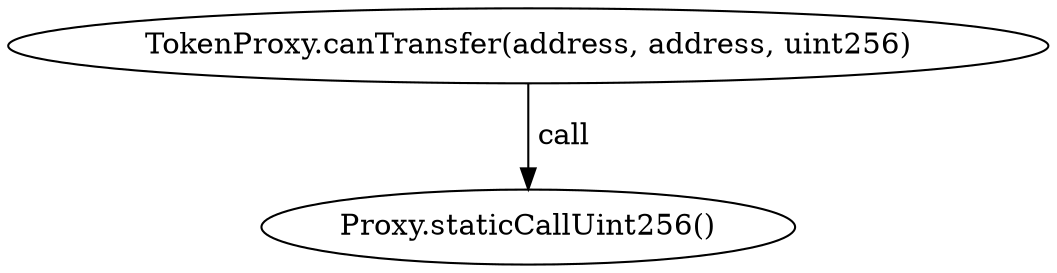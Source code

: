 digraph "" {
	graph [bb="0,0,421.61,124.8"];
	node [label="\N"];
	"TokenProxy.canTransfer(address, address, uint256)"	 [height=0.5,
		pos="210.8,106.8",
		width=5.8556];
	"Proxy.staticCallUint256()"	 [height=0.5,
		pos="210.8,18",
		width=3.0854];
	"TokenProxy.canTransfer(address, address, uint256)" -> "Proxy.staticCallUint256()" [key=call,
	label=" call",
	lp="222.66,62.4",
	pos="e,210.8,36.072 210.8,88.401 210.8,76.295 210.8,60.208 210.8,46.467"];
}
digraph "" {
	graph [bb="0,0,421.61,124.8"];
	node [label="\N"];
	"TokenProxy.canTransfer(address, address, uint256)"	 [height=0.5,
		pos="210.8,106.8",
		width=5.8556];
	"Proxy.staticCallUint256()"	 [height=0.5,
		pos="210.8,18",
		width=3.0854];
	"TokenProxy.canTransfer(address, address, uint256)" -> "Proxy.staticCallUint256()" [key=call,
	label=" call",
	lp="222.66,62.4",
	pos="e,210.8,36.072 210.8,88.401 210.8,76.295 210.8,60.208 210.8,46.467"];
}
digraph "" {
	graph [bb="0,0,421.61,124.8"];
	node [label="\N"];
	"TokenProxy.canTransfer(address, address, uint256)"	 [height=0.5,
		pos="210.8,106.8",
		width=5.8556];
	"Proxy.staticCallUint256()"	 [height=0.5,
		pos="210.8,18",
		width=3.0854];
	"TokenProxy.canTransfer(address, address, uint256)" -> "Proxy.staticCallUint256()" [key=call,
	label=" call",
	lp="222.66,62.4",
	pos="e,210.8,36.072 210.8,88.401 210.8,76.295 210.8,60.208 210.8,46.467"];
}
digraph "" {
	graph [bb="0,0,421.61,124.8"];
	node [label="\N"];
	"TokenProxy.canTransfer(address, address, uint256)"	 [height=0.5,
		pos="210.8,106.8",
		width=5.8556];
	"Proxy.staticCallUint256()"	 [height=0.5,
		pos="210.8,18",
		width=3.0854];
	"TokenProxy.canTransfer(address, address, uint256)" -> "Proxy.staticCallUint256()" [key=call,
	label=" call",
	lp="222.66,62.4",
	pos="e,210.8,36.072 210.8,88.401 210.8,76.295 210.8,60.208 210.8,46.467"];
}
digraph "" {
	graph [bb="0,0,421.61,124.8"];
	node [label="\N"];
	"TokenProxy.canTransfer(address, address, uint256)"	 [height=0.5,
		pos="210.8,106.8",
		width=5.8556];
	"Proxy.staticCallUint256()"	 [height=0.5,
		pos="210.8,18",
		width=3.0854];
	"TokenProxy.canTransfer(address, address, uint256)" -> "Proxy.staticCallUint256()" [key=call,
	label=" call",
	lp="222.66,62.4",
	pos="e,210.8,36.072 210.8,88.401 210.8,76.295 210.8,60.208 210.8,46.467"];
}
